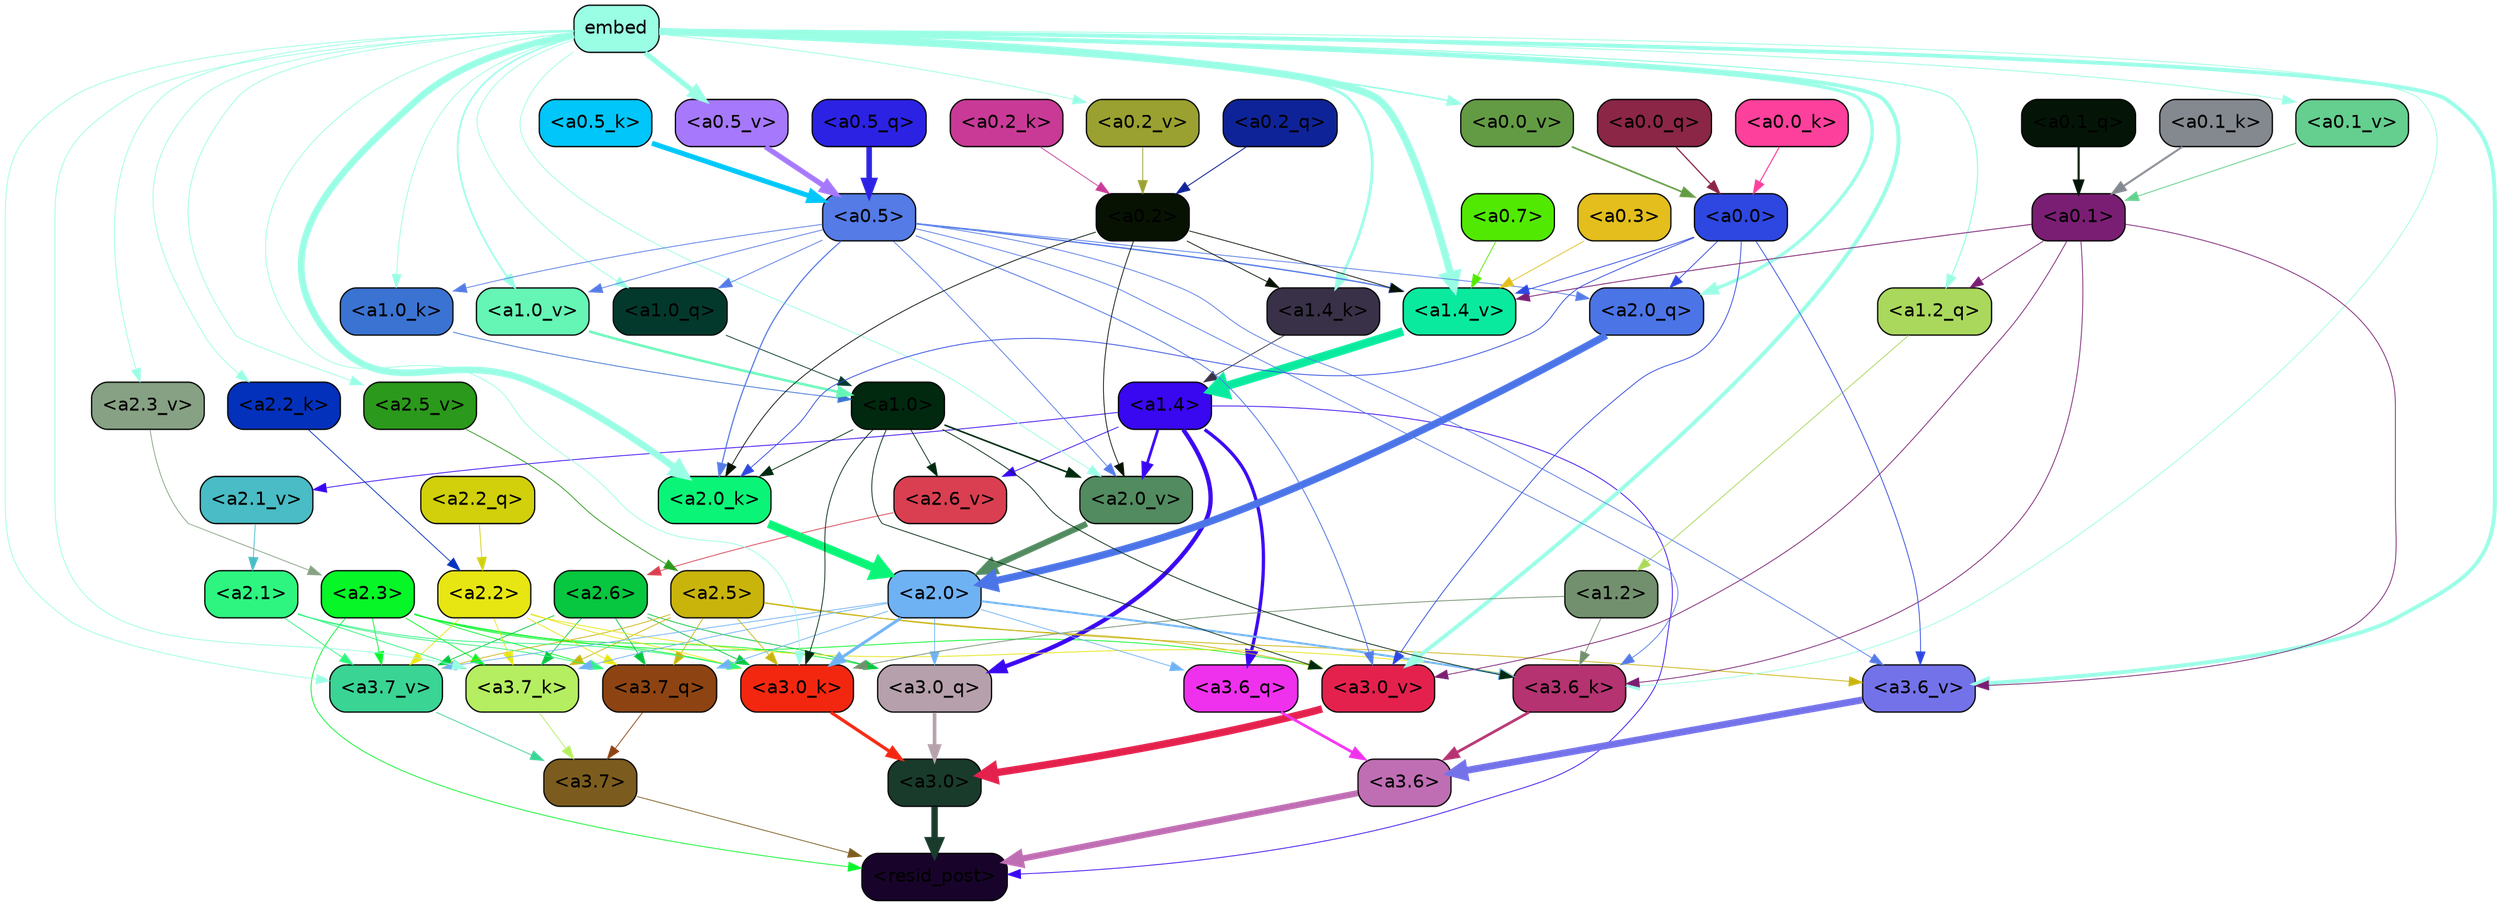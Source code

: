 strict digraph "" {
	graph [bgcolor=transparent,
		layout=dot,
		overlap=false,
		splines=true
	];
	"<a3.7>"	[color=black,
		fillcolor="#7c5c1e",
		fontname=Helvetica,
		shape=box,
		style="filled, rounded"];
	"<resid_post>"	[color=black,
		fillcolor="#18042b",
		fontname=Helvetica,
		shape=box,
		style="filled, rounded"];
	"<a3.7>" -> "<resid_post>"	[color="#7c5c1e",
		penwidth=0.6];
	"<a3.6>"	[color=black,
		fillcolor="#c06eb4",
		fontname=Helvetica,
		shape=box,
		style="filled, rounded"];
	"<a3.6>" -> "<resid_post>"	[color="#c06eb4",
		penwidth=4.753257989883423];
	"<a3.0>"	[color=black,
		fillcolor="#193b2c",
		fontname=Helvetica,
		shape=box,
		style="filled, rounded"];
	"<a3.0>" -> "<resid_post>"	[color="#193b2c",
		penwidth=4.90053927898407];
	"<a2.3>"	[color=black,
		fillcolor="#06f628",
		fontname=Helvetica,
		shape=box,
		style="filled, rounded"];
	"<a2.3>" -> "<resid_post>"	[color="#06f628",
		penwidth=0.6];
	"<a3.7_q>"	[color=black,
		fillcolor="#8d4412",
		fontname=Helvetica,
		shape=box,
		style="filled, rounded"];
	"<a2.3>" -> "<a3.7_q>"	[color="#06f628",
		penwidth=0.6];
	"<a3.0_q>"	[color=black,
		fillcolor="#b6a0ab",
		fontname=Helvetica,
		shape=box,
		style="filled, rounded"];
	"<a2.3>" -> "<a3.0_q>"	[color="#06f628",
		penwidth=0.6];
	"<a3.7_k>"	[color=black,
		fillcolor="#b5ee60",
		fontname=Helvetica,
		shape=box,
		style="filled, rounded"];
	"<a2.3>" -> "<a3.7_k>"	[color="#06f628",
		penwidth=0.6];
	"<a3.0_k>"	[color=black,
		fillcolor="#f32710",
		fontname=Helvetica,
		shape=box,
		style="filled, rounded"];
	"<a2.3>" -> "<a3.0_k>"	[color="#06f628",
		penwidth=0.6];
	"<a3.7_v>"	[color=black,
		fillcolor="#3ad494",
		fontname=Helvetica,
		shape=box,
		style="filled, rounded"];
	"<a2.3>" -> "<a3.7_v>"	[color="#06f628",
		penwidth=0.6];
	"<a3.0_v>"	[color=black,
		fillcolor="#e4214d",
		fontname=Helvetica,
		shape=box,
		style="filled, rounded"];
	"<a2.3>" -> "<a3.0_v>"	[color="#06f628",
		penwidth=0.6];
	"<a1.4>"	[color=black,
		fillcolor="#3907f0",
		fontname=Helvetica,
		shape=box,
		style="filled, rounded"];
	"<a1.4>" -> "<resid_post>"	[color="#3907f0",
		penwidth=0.6];
	"<a3.6_q>"	[color=black,
		fillcolor="#ef31ed",
		fontname=Helvetica,
		shape=box,
		style="filled, rounded"];
	"<a1.4>" -> "<a3.6_q>"	[color="#3907f0",
		penwidth=2.5149343013763428];
	"<a1.4>" -> "<a3.0_q>"	[color="#3907f0",
		penwidth=3.2760138511657715];
	"<a2.6_v>"	[color=black,
		fillcolor="#d93f50",
		fontname=Helvetica,
		shape=box,
		style="filled, rounded"];
	"<a1.4>" -> "<a2.6_v>"	[color="#3907f0",
		penwidth=0.6];
	"<a2.1_v>"	[color=black,
		fillcolor="#49bcc5",
		fontname=Helvetica,
		shape=box,
		style="filled, rounded"];
	"<a1.4>" -> "<a2.1_v>"	[color="#3907f0",
		penwidth=0.6];
	"<a2.0_v>"	[color=black,
		fillcolor="#528b5f",
		fontname=Helvetica,
		shape=box,
		style="filled, rounded"];
	"<a1.4>" -> "<a2.0_v>"	[color="#3907f0",
		penwidth=2.0870713144540787];
	"<a3.7_q>" -> "<a3.7>"	[color="#8d4412",
		penwidth=0.6];
	"<a3.6_q>" -> "<a3.6>"	[color="#ef31ed",
		penwidth=2.091020345687866];
	"<a3.0_q>" -> "<a3.0>"	[color="#b6a0ab",
		penwidth=2.7421876192092896];
	"<a3.7_k>" -> "<a3.7>"	[color="#b5ee60",
		penwidth=0.6];
	"<a3.6_k>"	[color=black,
		fillcolor="#b43370",
		fontname=Helvetica,
		shape=box,
		style="filled, rounded"];
	"<a3.6_k>" -> "<a3.6>"	[color="#b43370",
		penwidth=2.048597991466522];
	"<a3.0_k>" -> "<a3.0>"	[color="#f32710",
		penwidth=2.476402521133423];
	"<a3.7_v>" -> "<a3.7>"	[color="#3ad494",
		penwidth=0.6];
	"<a3.6_v>"	[color=black,
		fillcolor="#7472e9",
		fontname=Helvetica,
		shape=box,
		style="filled, rounded"];
	"<a3.6_v>" -> "<a3.6>"	[color="#7472e9",
		penwidth=5.2550448179244995];
	"<a3.0_v>" -> "<a3.0>"	[color="#e4214d",
		penwidth=5.652270674705505];
	"<a2.6>"	[color=black,
		fillcolor="#07c63f",
		fontname=Helvetica,
		shape=box,
		style="filled, rounded"];
	"<a2.6>" -> "<a3.7_q>"	[color="#07c63f",
		penwidth=0.6];
	"<a2.6>" -> "<a3.0_q>"	[color="#07c63f",
		penwidth=0.6];
	"<a2.6>" -> "<a3.7_k>"	[color="#07c63f",
		penwidth=0.6];
	"<a2.6>" -> "<a3.0_k>"	[color="#07c63f",
		penwidth=0.6];
	"<a2.6>" -> "<a3.7_v>"	[color="#07c63f",
		penwidth=0.6];
	"<a2.5>"	[color=black,
		fillcolor="#c9b40c",
		fontname=Helvetica,
		shape=box,
		style="filled, rounded"];
	"<a2.5>" -> "<a3.7_q>"	[color="#c9b40c",
		penwidth=0.6];
	"<a2.5>" -> "<a3.7_k>"	[color="#c9b40c",
		penwidth=0.6];
	"<a2.5>" -> "<a3.0_k>"	[color="#c9b40c",
		penwidth=0.6];
	"<a2.5>" -> "<a3.7_v>"	[color="#c9b40c",
		penwidth=0.6];
	"<a2.5>" -> "<a3.6_v>"	[color="#c9b40c",
		penwidth=0.6];
	"<a2.5>" -> "<a3.0_v>"	[color="#c9b40c",
		penwidth=0.6];
	"<a2.2>"	[color=black,
		fillcolor="#e7e612",
		fontname=Helvetica,
		shape=box,
		style="filled, rounded"];
	"<a2.2>" -> "<a3.7_q>"	[color="#e7e612",
		penwidth=0.6];
	"<a2.2>" -> "<a3.7_k>"	[color="#e7e612",
		penwidth=0.6];
	"<a2.2>" -> "<a3.6_k>"	[color="#e7e612",
		penwidth=0.6];
	"<a2.2>" -> "<a3.0_k>"	[color="#e7e612",
		penwidth=0.6];
	"<a2.2>" -> "<a3.7_v>"	[color="#e7e612",
		penwidth=0.6];
	"<a2.1>"	[color=black,
		fillcolor="#2df580",
		fontname=Helvetica,
		shape=box,
		style="filled, rounded"];
	"<a2.1>" -> "<a3.7_q>"	[color="#2df580",
		penwidth=0.6];
	"<a2.1>" -> "<a3.7_k>"	[color="#2df580",
		penwidth=0.6];
	"<a2.1>" -> "<a3.0_k>"	[color="#2df580",
		penwidth=0.6];
	"<a2.1>" -> "<a3.7_v>"	[color="#2df580",
		penwidth=0.6];
	"<a2.0>"	[color=black,
		fillcolor="#6fb2f4",
		fontname=Helvetica,
		shape=box,
		style="filled, rounded"];
	"<a2.0>" -> "<a3.7_q>"	[color="#6fb2f4",
		penwidth=0.6];
	"<a2.0>" -> "<a3.6_q>"	[color="#6fb2f4",
		penwidth=0.6];
	"<a2.0>" -> "<a3.0_q>"	[color="#6fb2f4",
		penwidth=0.6];
	"<a2.0>" -> "<a3.7_k>"	[color="#6fb2f4",
		penwidth=0.6];
	"<a2.0>" -> "<a3.6_k>"	[color="#6fb2f4",
		penwidth=1.5290023684501648];
	"<a2.0>" -> "<a3.0_k>"	[color="#6fb2f4",
		penwidth=2.2635570764541626];
	"<a2.0>" -> "<a3.7_v>"	[color="#6fb2f4",
		penwidth=0.6];
	embed	[color=black,
		fillcolor="#99fee4",
		fontname=Helvetica,
		shape=box,
		style="filled, rounded"];
	embed -> "<a3.7_k>"	[color="#99fee4",
		penwidth=0.6];
	embed -> "<a3.6_k>"	[color="#99fee4",
		penwidth=0.6];
	embed -> "<a3.0_k>"	[color="#99fee4",
		penwidth=0.6];
	embed -> "<a3.7_v>"	[color="#99fee4",
		penwidth=0.6];
	embed -> "<a3.6_v>"	[color="#99fee4",
		penwidth=2.9556376338005066];
	embed -> "<a3.0_v>"	[color="#99fee4",
		penwidth=2.972973108291626];
	"<a2.0_q>"	[color=black,
		fillcolor="#4b74e7",
		fontname=Helvetica,
		shape=box,
		style="filled, rounded"];
	embed -> "<a2.0_q>"	[color="#99fee4",
		penwidth=2.522909115999937];
	"<a2.2_k>"	[color=black,
		fillcolor="#0431bc",
		fontname=Helvetica,
		shape=box,
		style="filled, rounded"];
	embed -> "<a2.2_k>"	[color="#99fee4",
		penwidth=0.6];
	"<a2.0_k>"	[color=black,
		fillcolor="#0af577",
		fontname=Helvetica,
		shape=box,
		style="filled, rounded"];
	embed -> "<a2.0_k>"	[color="#99fee4",
		penwidth=5.094568967819214];
	"<a2.5_v>"	[color=black,
		fillcolor="#2b991b",
		fontname=Helvetica,
		shape=box,
		style="filled, rounded"];
	embed -> "<a2.5_v>"	[color="#99fee4",
		penwidth=0.6];
	"<a2.3_v>"	[color=black,
		fillcolor="#86a183",
		fontname=Helvetica,
		shape=box,
		style="filled, rounded"];
	embed -> "<a2.3_v>"	[color="#99fee4",
		penwidth=0.6];
	embed -> "<a2.0_v>"	[color="#99fee4",
		penwidth=0.6];
	"<a1.2_q>"	[color=black,
		fillcolor="#aad85c",
		fontname=Helvetica,
		shape=box,
		style="filled, rounded"];
	embed -> "<a1.2_q>"	[color="#99fee4",
		penwidth=0.8520002365112305];
	"<a1.0_q>"	[color=black,
		fillcolor="#03392d",
		fontname=Helvetica,
		shape=box,
		style="filled, rounded"];
	embed -> "<a1.0_q>"	[color="#99fee4",
		penwidth=0.6];
	"<a1.4_k>"	[color=black,
		fillcolor="#393148",
		fontname=Helvetica,
		shape=box,
		style="filled, rounded"];
	embed -> "<a1.4_k>"	[color="#99fee4",
		penwidth=2.115079402923584];
	"<a1.0_k>"	[color=black,
		fillcolor="#3b73d2",
		fontname=Helvetica,
		shape=box,
		style="filled, rounded"];
	embed -> "<a1.0_k>"	[color="#99fee4",
		penwidth=0.6];
	"<a1.4_v>"	[color=black,
		fillcolor="#0aea9f",
		fontname=Helvetica,
		shape=box,
		style="filled, rounded"];
	embed -> "<a1.4_v>"	[color="#99fee4",
		penwidth=5.504090070724487];
	"<a1.0_v>"	[color=black,
		fillcolor="#65f5b5",
		fontname=Helvetica,
		shape=box,
		style="filled, rounded"];
	embed -> "<a1.0_v>"	[color="#99fee4",
		penwidth=1.2935692071914673];
	"<a0.5_v>"	[color=black,
		fillcolor="#a678fc",
		fontname=Helvetica,
		shape=box,
		style="filled, rounded"];
	embed -> "<a0.5_v>"	[color="#99fee4",
		penwidth=4.012355327606201];
	"<a0.2_v>"	[color=black,
		fillcolor="#9aa130",
		fontname=Helvetica,
		shape=box,
		style="filled, rounded"];
	embed -> "<a0.2_v>"	[color="#99fee4",
		penwidth=0.6];
	"<a0.1_v>"	[color=black,
		fillcolor="#64cf8e",
		fontname=Helvetica,
		shape=box,
		style="filled, rounded"];
	embed -> "<a0.1_v>"	[color="#99fee4",
		penwidth=0.6730842590332031];
	"<a0.0_v>"	[color=black,
		fillcolor="#639b44",
		fontname=Helvetica,
		shape=box,
		style="filled, rounded"];
	embed -> "<a0.0_v>"	[color="#99fee4",
		penwidth=1.2175352573394775];
	"<a1.2>"	[color=black,
		fillcolor="#72906e",
		fontname=Helvetica,
		shape=box,
		style="filled, rounded"];
	"<a1.2>" -> "<a3.6_k>"	[color="#72906e",
		penwidth=0.6];
	"<a1.2>" -> "<a3.0_k>"	[color="#72906e",
		penwidth=0.6];
	"<a1.0>"	[color=black,
		fillcolor="#00290f",
		fontname=Helvetica,
		shape=box,
		style="filled, rounded"];
	"<a1.0>" -> "<a3.6_k>"	[color="#00290f",
		penwidth=0.6];
	"<a1.0>" -> "<a3.0_k>"	[color="#00290f",
		penwidth=0.6];
	"<a1.0>" -> "<a3.0_v>"	[color="#00290f",
		penwidth=0.6];
	"<a1.0>" -> "<a2.0_k>"	[color="#00290f",
		penwidth=0.6];
	"<a1.0>" -> "<a2.6_v>"	[color="#00290f",
		penwidth=0.6];
	"<a1.0>" -> "<a2.0_v>"	[color="#00290f",
		penwidth=1.2152502536773682];
	"<a0.5>"	[color=black,
		fillcolor="#547be6",
		fontname=Helvetica,
		shape=box,
		style="filled, rounded"];
	"<a0.5>" -> "<a3.6_k>"	[color="#547be6",
		penwidth=0.6];
	"<a0.5>" -> "<a3.6_v>"	[color="#547be6",
		penwidth=0.6];
	"<a0.5>" -> "<a3.0_v>"	[color="#547be6",
		penwidth=0.6790935099124908];
	"<a0.5>" -> "<a2.0_q>"	[color="#547be6",
		penwidth=0.6];
	"<a0.5>" -> "<a2.0_k>"	[color="#547be6",
		penwidth=0.8835153579711914];
	"<a0.5>" -> "<a2.0_v>"	[color="#547be6",
		penwidth=0.6];
	"<a0.5>" -> "<a1.0_q>"	[color="#547be6",
		penwidth=0.6];
	"<a0.5>" -> "<a1.0_k>"	[color="#547be6",
		penwidth=0.6];
	"<a0.5>" -> "<a1.4_v>"	[color="#547be6",
		penwidth=1.022335171699524];
	"<a0.5>" -> "<a1.0_v>"	[color="#547be6",
		penwidth=0.6];
	"<a0.1>"	[color=black,
		fillcolor="#7a1e73",
		fontname=Helvetica,
		shape=box,
		style="filled, rounded"];
	"<a0.1>" -> "<a3.6_k>"	[color="#7a1e73",
		penwidth=0.6];
	"<a0.1>" -> "<a3.6_v>"	[color="#7a1e73",
		penwidth=0.6];
	"<a0.1>" -> "<a3.0_v>"	[color="#7a1e73",
		penwidth=0.6];
	"<a0.1>" -> "<a1.2_q>"	[color="#7a1e73",
		penwidth=0.6];
	"<a0.1>" -> "<a1.4_v>"	[color="#7a1e73",
		penwidth=0.6438122987747192];
	"<a0.0>"	[color=black,
		fillcolor="#2e47e0",
		fontname=Helvetica,
		shape=box,
		style="filled, rounded"];
	"<a0.0>" -> "<a3.6_v>"	[color="#2e47e0",
		penwidth=0.6];
	"<a0.0>" -> "<a3.0_v>"	[color="#2e47e0",
		penwidth=0.6];
	"<a0.0>" -> "<a2.0_q>"	[color="#2e47e0",
		penwidth=0.6];
	"<a0.0>" -> "<a2.0_k>"	[color="#2e47e0",
		penwidth=0.6];
	"<a0.0>" -> "<a1.4_v>"	[color="#2e47e0",
		penwidth=0.6];
	"<a2.2_q>"	[color=black,
		fillcolor="#d1d00b",
		fontname=Helvetica,
		shape=box,
		style="filled, rounded"];
	"<a2.2_q>" -> "<a2.2>"	[color="#d1d00b",
		penwidth=0.6];
	"<a2.0_q>" -> "<a2.0>"	[color="#4b74e7",
		penwidth=5.557696580886841];
	"<a2.2_k>" -> "<a2.2>"	[color="#0431bc",
		penwidth=0.6];
	"<a2.0_k>" -> "<a2.0>"	[color="#0af577",
		penwidth=6.320472955703735];
	"<a2.6_v>" -> "<a2.6>"	[color="#d93f50",
		penwidth=0.6];
	"<a2.5_v>" -> "<a2.5>"	[color="#2b991b",
		penwidth=0.6];
	"<a2.3_v>" -> "<a2.3>"	[color="#86a183",
		penwidth=0.6];
	"<a2.1_v>" -> "<a2.1>"	[color="#49bcc5",
		penwidth=0.6];
	"<a2.0_v>" -> "<a2.0>"	[color="#528b5f",
		penwidth=4.611755967140198];
	"<a0.2>"	[color=black,
		fillcolor="#071203",
		fontname=Helvetica,
		shape=box,
		style="filled, rounded"];
	"<a0.2>" -> "<a2.0_k>"	[color="#071203",
		penwidth=0.6];
	"<a0.2>" -> "<a2.0_v>"	[color="#071203",
		penwidth=0.6];
	"<a0.2>" -> "<a1.4_k>"	[color="#071203",
		penwidth=0.6];
	"<a0.2>" -> "<a1.4_v>"	[color="#071203",
		penwidth=0.6];
	"<a1.2_q>" -> "<a1.2>"	[color="#aad85c",
		penwidth=0.6145738363265991];
	"<a1.0_q>" -> "<a1.0>"	[color="#03392d",
		penwidth=0.6];
	"<a1.4_k>" -> "<a1.4>"	[color="#393148",
		penwidth=0.6];
	"<a1.0_k>" -> "<a1.0>"	[color="#3b73d2",
		penwidth=0.6];
	"<a1.4_v>" -> "<a1.4>"	[color="#0aea9f",
		penwidth=6.5241758823394775];
	"<a1.0_v>" -> "<a1.0>"	[color="#65f5b5",
		penwidth=1.8809151649475098];
	"<a0.7>"	[color=black,
		fillcolor="#51e902",
		fontname=Helvetica,
		shape=box,
		style="filled, rounded"];
	"<a0.7>" -> "<a1.4_v>"	[color="#51e902",
		penwidth=0.6];
	"<a0.3>"	[color=black,
		fillcolor="#e3be1d",
		fontname=Helvetica,
		shape=box,
		style="filled, rounded"];
	"<a0.3>" -> "<a1.4_v>"	[color="#e3be1d",
		penwidth=0.6];
	"<a0.5_q>"	[color=black,
		fillcolor="#2b22e4",
		fontname=Helvetica,
		shape=box,
		style="filled, rounded"];
	"<a0.5_q>" -> "<a0.5>"	[color="#2b22e4",
		penwidth=4.2370394468307495];
	"<a0.2_q>"	[color=black,
		fillcolor="#0f2399",
		fontname=Helvetica,
		shape=box,
		style="filled, rounded"];
	"<a0.2_q>" -> "<a0.2>"	[color="#0f2399",
		penwidth=0.6822714805603027];
	"<a0.1_q>"	[color=black,
		fillcolor="#041507",
		fontname=Helvetica,
		shape=box,
		style="filled, rounded"];
	"<a0.1_q>" -> "<a0.1>"	[color="#041507",
		penwidth=1.6176555156707764];
	"<a0.0_q>"	[color=black,
		fillcolor="#8b2646",
		fontname=Helvetica,
		shape=box,
		style="filled, rounded"];
	"<a0.0_q>" -> "<a0.0>"	[color="#8b2646",
		penwidth=0.9359095096588135];
	"<a0.5_k>"	[color=black,
		fillcolor="#01c6f9",
		fontname=Helvetica,
		shape=box,
		style="filled, rounded"];
	"<a0.5_k>" -> "<a0.5>"	[color="#01c6f9",
		penwidth=3.8599258065223694];
	"<a0.2_k>"	[color=black,
		fillcolor="#c93a97",
		fontname=Helvetica,
		shape=box,
		style="filled, rounded"];
	"<a0.2_k>" -> "<a0.2>"	[color="#c93a97",
		penwidth=0.6];
	"<a0.1_k>"	[color=black,
		fillcolor="#84888f",
		fontname=Helvetica,
		shape=box,
		style="filled, rounded"];
	"<a0.1_k>" -> "<a0.1>"	[color="#84888f",
		penwidth=1.5140717029571533];
	"<a0.0_k>"	[color=black,
		fillcolor="#fc409c",
		fontname=Helvetica,
		shape=box,
		style="filled, rounded"];
	"<a0.0_k>" -> "<a0.0>"	[color="#fc409c",
		penwidth=0.8258748054504395];
	"<a0.5_v>" -> "<a0.5>"	[color="#a678fc",
		penwidth=4.0173709988594055];
	"<a0.2_v>" -> "<a0.2>"	[color="#9aa130",
		penwidth=0.6];
	"<a0.1_v>" -> "<a0.1>"	[color="#64cf8e",
		penwidth=0.6690568923950195];
	"<a0.0_v>" -> "<a0.0>"	[color="#639b44",
		penwidth=1.2524418830871582];
}
